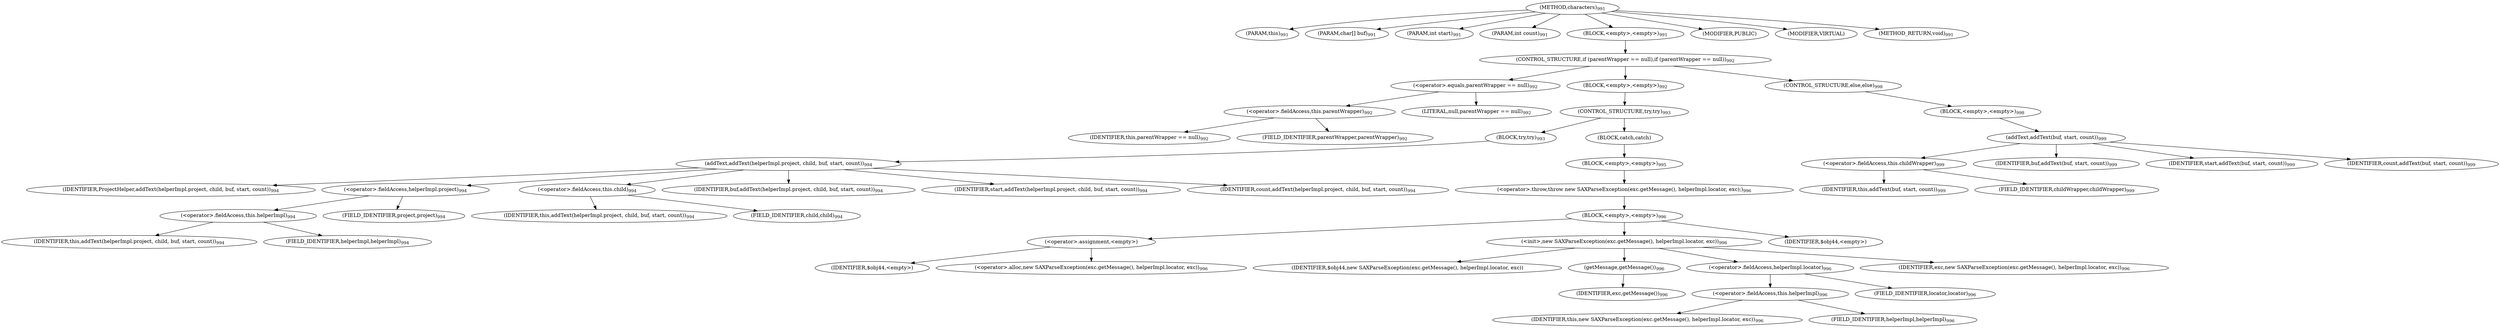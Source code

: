 digraph "characters" {  
"2096" [label = <(METHOD,characters)<SUB>991</SUB>> ]
"2097" [label = <(PARAM,this)<SUB>991</SUB>> ]
"2098" [label = <(PARAM,char[] buf)<SUB>991</SUB>> ]
"2099" [label = <(PARAM,int start)<SUB>991</SUB>> ]
"2100" [label = <(PARAM,int count)<SUB>991</SUB>> ]
"2101" [label = <(BLOCK,&lt;empty&gt;,&lt;empty&gt;)<SUB>991</SUB>> ]
"2102" [label = <(CONTROL_STRUCTURE,if (parentWrapper == null),if (parentWrapper == null))<SUB>992</SUB>> ]
"2103" [label = <(&lt;operator&gt;.equals,parentWrapper == null)<SUB>992</SUB>> ]
"2104" [label = <(&lt;operator&gt;.fieldAccess,this.parentWrapper)<SUB>992</SUB>> ]
"2105" [label = <(IDENTIFIER,this,parentWrapper == null)<SUB>992</SUB>> ]
"2106" [label = <(FIELD_IDENTIFIER,parentWrapper,parentWrapper)<SUB>992</SUB>> ]
"2107" [label = <(LITERAL,null,parentWrapper == null)<SUB>992</SUB>> ]
"2108" [label = <(BLOCK,&lt;empty&gt;,&lt;empty&gt;)<SUB>992</SUB>> ]
"2109" [label = <(CONTROL_STRUCTURE,try,try)<SUB>993</SUB>> ]
"2110" [label = <(BLOCK,try,try)<SUB>993</SUB>> ]
"2111" [label = <(addText,addText(helperImpl.project, child, buf, start, count))<SUB>994</SUB>> ]
"2112" [label = <(IDENTIFIER,ProjectHelper,addText(helperImpl.project, child, buf, start, count))<SUB>994</SUB>> ]
"2113" [label = <(&lt;operator&gt;.fieldAccess,helperImpl.project)<SUB>994</SUB>> ]
"2114" [label = <(&lt;operator&gt;.fieldAccess,this.helperImpl)<SUB>994</SUB>> ]
"2115" [label = <(IDENTIFIER,this,addText(helperImpl.project, child, buf, start, count))<SUB>994</SUB>> ]
"2116" [label = <(FIELD_IDENTIFIER,helperImpl,helperImpl)<SUB>994</SUB>> ]
"2117" [label = <(FIELD_IDENTIFIER,project,project)<SUB>994</SUB>> ]
"2118" [label = <(&lt;operator&gt;.fieldAccess,this.child)<SUB>994</SUB>> ]
"2119" [label = <(IDENTIFIER,this,addText(helperImpl.project, child, buf, start, count))<SUB>994</SUB>> ]
"2120" [label = <(FIELD_IDENTIFIER,child,child)<SUB>994</SUB>> ]
"2121" [label = <(IDENTIFIER,buf,addText(helperImpl.project, child, buf, start, count))<SUB>994</SUB>> ]
"2122" [label = <(IDENTIFIER,start,addText(helperImpl.project, child, buf, start, count))<SUB>994</SUB>> ]
"2123" [label = <(IDENTIFIER,count,addText(helperImpl.project, child, buf, start, count))<SUB>994</SUB>> ]
"2124" [label = <(BLOCK,catch,catch)> ]
"2125" [label = <(BLOCK,&lt;empty&gt;,&lt;empty&gt;)<SUB>995</SUB>> ]
"2126" [label = <(&lt;operator&gt;.throw,throw new SAXParseException(exc.getMessage(), helperImpl.locator, exc);)<SUB>996</SUB>> ]
"2127" [label = <(BLOCK,&lt;empty&gt;,&lt;empty&gt;)<SUB>996</SUB>> ]
"2128" [label = <(&lt;operator&gt;.assignment,&lt;empty&gt;)> ]
"2129" [label = <(IDENTIFIER,$obj44,&lt;empty&gt;)> ]
"2130" [label = <(&lt;operator&gt;.alloc,new SAXParseException(exc.getMessage(), helperImpl.locator, exc))<SUB>996</SUB>> ]
"2131" [label = <(&lt;init&gt;,new SAXParseException(exc.getMessage(), helperImpl.locator, exc))<SUB>996</SUB>> ]
"2132" [label = <(IDENTIFIER,$obj44,new SAXParseException(exc.getMessage(), helperImpl.locator, exc))> ]
"2133" [label = <(getMessage,getMessage())<SUB>996</SUB>> ]
"2134" [label = <(IDENTIFIER,exc,getMessage())<SUB>996</SUB>> ]
"2135" [label = <(&lt;operator&gt;.fieldAccess,helperImpl.locator)<SUB>996</SUB>> ]
"2136" [label = <(&lt;operator&gt;.fieldAccess,this.helperImpl)<SUB>996</SUB>> ]
"2137" [label = <(IDENTIFIER,this,new SAXParseException(exc.getMessage(), helperImpl.locator, exc))<SUB>996</SUB>> ]
"2138" [label = <(FIELD_IDENTIFIER,helperImpl,helperImpl)<SUB>996</SUB>> ]
"2139" [label = <(FIELD_IDENTIFIER,locator,locator)<SUB>996</SUB>> ]
"2140" [label = <(IDENTIFIER,exc,new SAXParseException(exc.getMessage(), helperImpl.locator, exc))<SUB>996</SUB>> ]
"2141" [label = <(IDENTIFIER,$obj44,&lt;empty&gt;)> ]
"2142" [label = <(CONTROL_STRUCTURE,else,else)<SUB>998</SUB>> ]
"2143" [label = <(BLOCK,&lt;empty&gt;,&lt;empty&gt;)<SUB>998</SUB>> ]
"2144" [label = <(addText,addText(buf, start, count))<SUB>999</SUB>> ]
"2145" [label = <(&lt;operator&gt;.fieldAccess,this.childWrapper)<SUB>999</SUB>> ]
"2146" [label = <(IDENTIFIER,this,addText(buf, start, count))<SUB>999</SUB>> ]
"2147" [label = <(FIELD_IDENTIFIER,childWrapper,childWrapper)<SUB>999</SUB>> ]
"2148" [label = <(IDENTIFIER,buf,addText(buf, start, count))<SUB>999</SUB>> ]
"2149" [label = <(IDENTIFIER,start,addText(buf, start, count))<SUB>999</SUB>> ]
"2150" [label = <(IDENTIFIER,count,addText(buf, start, count))<SUB>999</SUB>> ]
"2151" [label = <(MODIFIER,PUBLIC)> ]
"2152" [label = <(MODIFIER,VIRTUAL)> ]
"2153" [label = <(METHOD_RETURN,void)<SUB>991</SUB>> ]
  "2096" -> "2097" 
  "2096" -> "2098" 
  "2096" -> "2099" 
  "2096" -> "2100" 
  "2096" -> "2101" 
  "2096" -> "2151" 
  "2096" -> "2152" 
  "2096" -> "2153" 
  "2101" -> "2102" 
  "2102" -> "2103" 
  "2102" -> "2108" 
  "2102" -> "2142" 
  "2103" -> "2104" 
  "2103" -> "2107" 
  "2104" -> "2105" 
  "2104" -> "2106" 
  "2108" -> "2109" 
  "2109" -> "2110" 
  "2109" -> "2124" 
  "2110" -> "2111" 
  "2111" -> "2112" 
  "2111" -> "2113" 
  "2111" -> "2118" 
  "2111" -> "2121" 
  "2111" -> "2122" 
  "2111" -> "2123" 
  "2113" -> "2114" 
  "2113" -> "2117" 
  "2114" -> "2115" 
  "2114" -> "2116" 
  "2118" -> "2119" 
  "2118" -> "2120" 
  "2124" -> "2125" 
  "2125" -> "2126" 
  "2126" -> "2127" 
  "2127" -> "2128" 
  "2127" -> "2131" 
  "2127" -> "2141" 
  "2128" -> "2129" 
  "2128" -> "2130" 
  "2131" -> "2132" 
  "2131" -> "2133" 
  "2131" -> "2135" 
  "2131" -> "2140" 
  "2133" -> "2134" 
  "2135" -> "2136" 
  "2135" -> "2139" 
  "2136" -> "2137" 
  "2136" -> "2138" 
  "2142" -> "2143" 
  "2143" -> "2144" 
  "2144" -> "2145" 
  "2144" -> "2148" 
  "2144" -> "2149" 
  "2144" -> "2150" 
  "2145" -> "2146" 
  "2145" -> "2147" 
}
